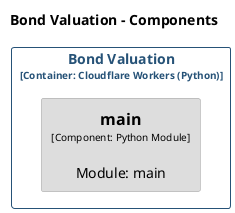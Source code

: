 @startuml
set separator none
title Bond Valuation - Components

top to bottom direction
skinparam ranksep 60
skinparam nodesep 30

skinparam {
  arrowFontSize 10
  defaultTextAlignment center
  wrapWidth 200
  maxMessageSize 100
}

hide stereotype

skinparam rectangle<<bondmath.BondValuation.main>> {
  BackgroundColor #dddddd
  FontColor #000000
  BorderColor #9a9a9a
  shadowing false
}
skinparam rectangle<<bondmath.BondValuation>> {
  BorderColor #265277
  FontColor #265277
  shadowing false
}

rectangle "Bond Valuation\n<size:10>[Container: Cloudflare Workers (Python)]</size>" <<bondmath.BondValuation>> {
  rectangle "==main\n<size:10>[Component: Python Module]</size>\n\nModule: main" <<bondmath.BondValuation.main>> as bondmath.BondValuation.main
}

@enduml